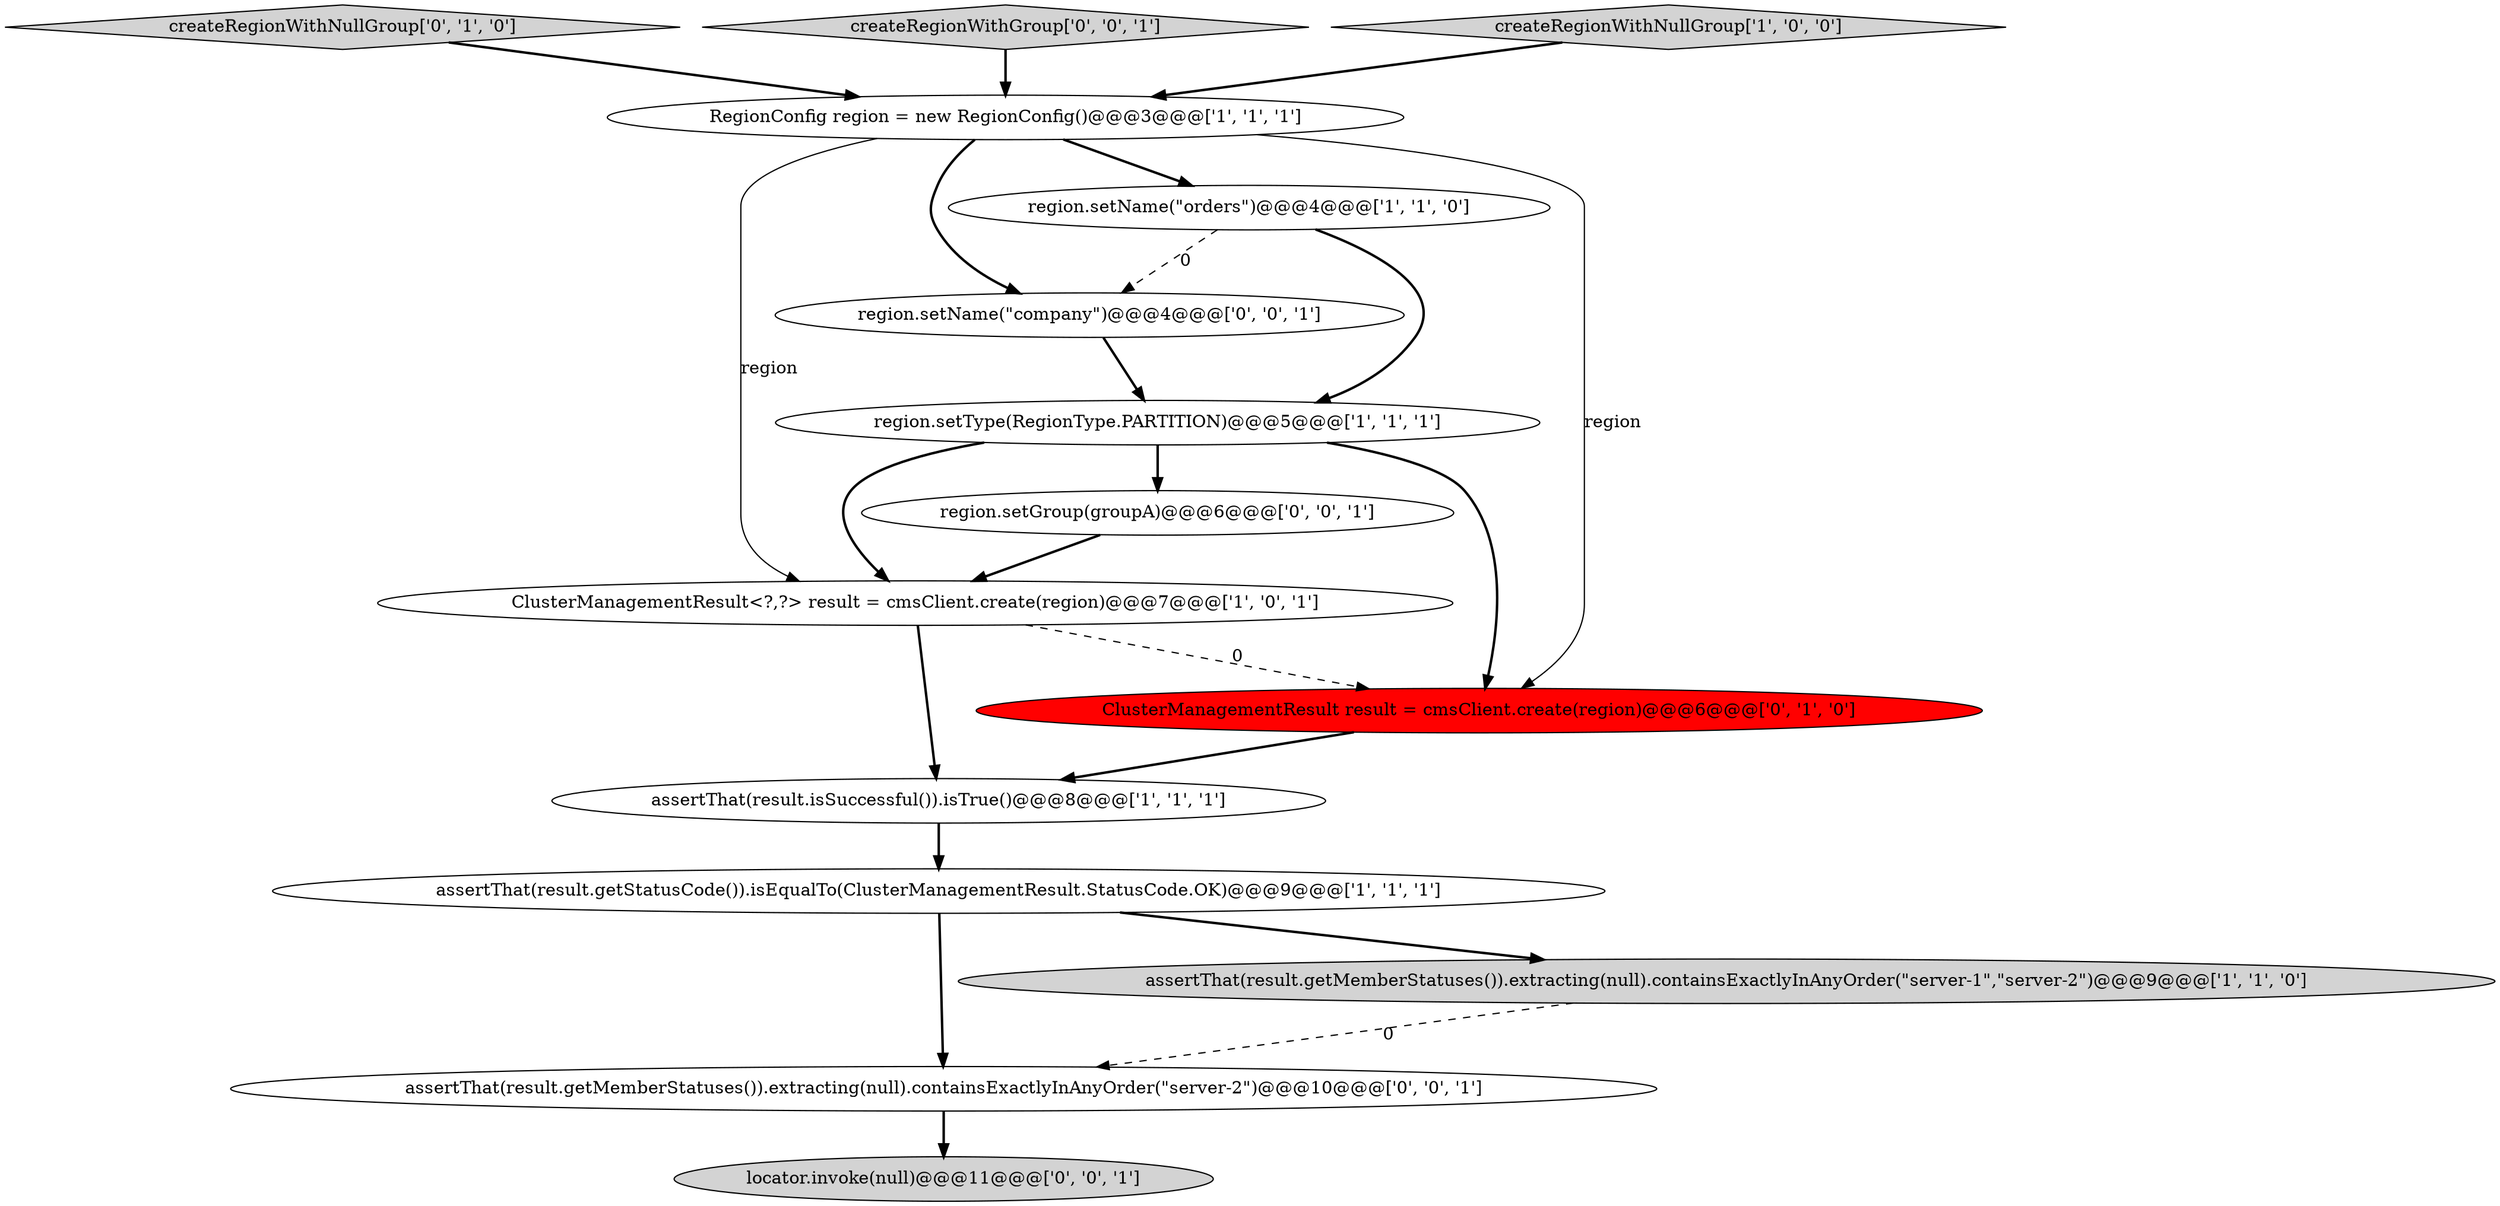 digraph {
14 [style = filled, label = "region.setGroup(groupA)@@@6@@@['0', '0', '1']", fillcolor = white, shape = ellipse image = "AAA0AAABBB3BBB"];
6 [style = filled, label = "assertThat(result.getStatusCode()).isEqualTo(ClusterManagementResult.StatusCode.OK)@@@9@@@['1', '1', '1']", fillcolor = white, shape = ellipse image = "AAA0AAABBB1BBB"];
7 [style = filled, label = "assertThat(result.getMemberStatuses()).extracting(null).containsExactlyInAnyOrder(\"server-1\",\"server-2\")@@@9@@@['1', '1', '0']", fillcolor = lightgray, shape = ellipse image = "AAA0AAABBB1BBB"];
9 [style = filled, label = "createRegionWithNullGroup['0', '1', '0']", fillcolor = lightgray, shape = diamond image = "AAA0AAABBB2BBB"];
11 [style = filled, label = "assertThat(result.getMemberStatuses()).extracting(null).containsExactlyInAnyOrder(\"server-2\")@@@10@@@['0', '0', '1']", fillcolor = white, shape = ellipse image = "AAA0AAABBB3BBB"];
12 [style = filled, label = "createRegionWithGroup['0', '0', '1']", fillcolor = lightgray, shape = diamond image = "AAA0AAABBB3BBB"];
5 [style = filled, label = "ClusterManagementResult<?,?> result = cmsClient.create(region)@@@7@@@['1', '0', '1']", fillcolor = white, shape = ellipse image = "AAA0AAABBB1BBB"];
4 [style = filled, label = "region.setType(RegionType.PARTITION)@@@5@@@['1', '1', '1']", fillcolor = white, shape = ellipse image = "AAA0AAABBB1BBB"];
3 [style = filled, label = "assertThat(result.isSuccessful()).isTrue()@@@8@@@['1', '1', '1']", fillcolor = white, shape = ellipse image = "AAA0AAABBB1BBB"];
0 [style = filled, label = "RegionConfig region = new RegionConfig()@@@3@@@['1', '1', '1']", fillcolor = white, shape = ellipse image = "AAA0AAABBB1BBB"];
13 [style = filled, label = "region.setName(\"company\")@@@4@@@['0', '0', '1']", fillcolor = white, shape = ellipse image = "AAA0AAABBB3BBB"];
8 [style = filled, label = "ClusterManagementResult result = cmsClient.create(region)@@@6@@@['0', '1', '0']", fillcolor = red, shape = ellipse image = "AAA1AAABBB2BBB"];
2 [style = filled, label = "region.setName(\"orders\")@@@4@@@['1', '1', '0']", fillcolor = white, shape = ellipse image = "AAA0AAABBB1BBB"];
1 [style = filled, label = "createRegionWithNullGroup['1', '0', '0']", fillcolor = lightgray, shape = diamond image = "AAA0AAABBB1BBB"];
10 [style = filled, label = "locator.invoke(null)@@@11@@@['0', '0', '1']", fillcolor = lightgray, shape = ellipse image = "AAA0AAABBB3BBB"];
5->3 [style = bold, label=""];
0->5 [style = solid, label="region"];
4->14 [style = bold, label=""];
9->0 [style = bold, label=""];
0->13 [style = bold, label=""];
0->2 [style = bold, label=""];
8->3 [style = bold, label=""];
7->11 [style = dashed, label="0"];
3->6 [style = bold, label=""];
1->0 [style = bold, label=""];
2->4 [style = bold, label=""];
12->0 [style = bold, label=""];
11->10 [style = bold, label=""];
2->13 [style = dashed, label="0"];
6->11 [style = bold, label=""];
0->8 [style = solid, label="region"];
5->8 [style = dashed, label="0"];
4->8 [style = bold, label=""];
6->7 [style = bold, label=""];
4->5 [style = bold, label=""];
14->5 [style = bold, label=""];
13->4 [style = bold, label=""];
}
